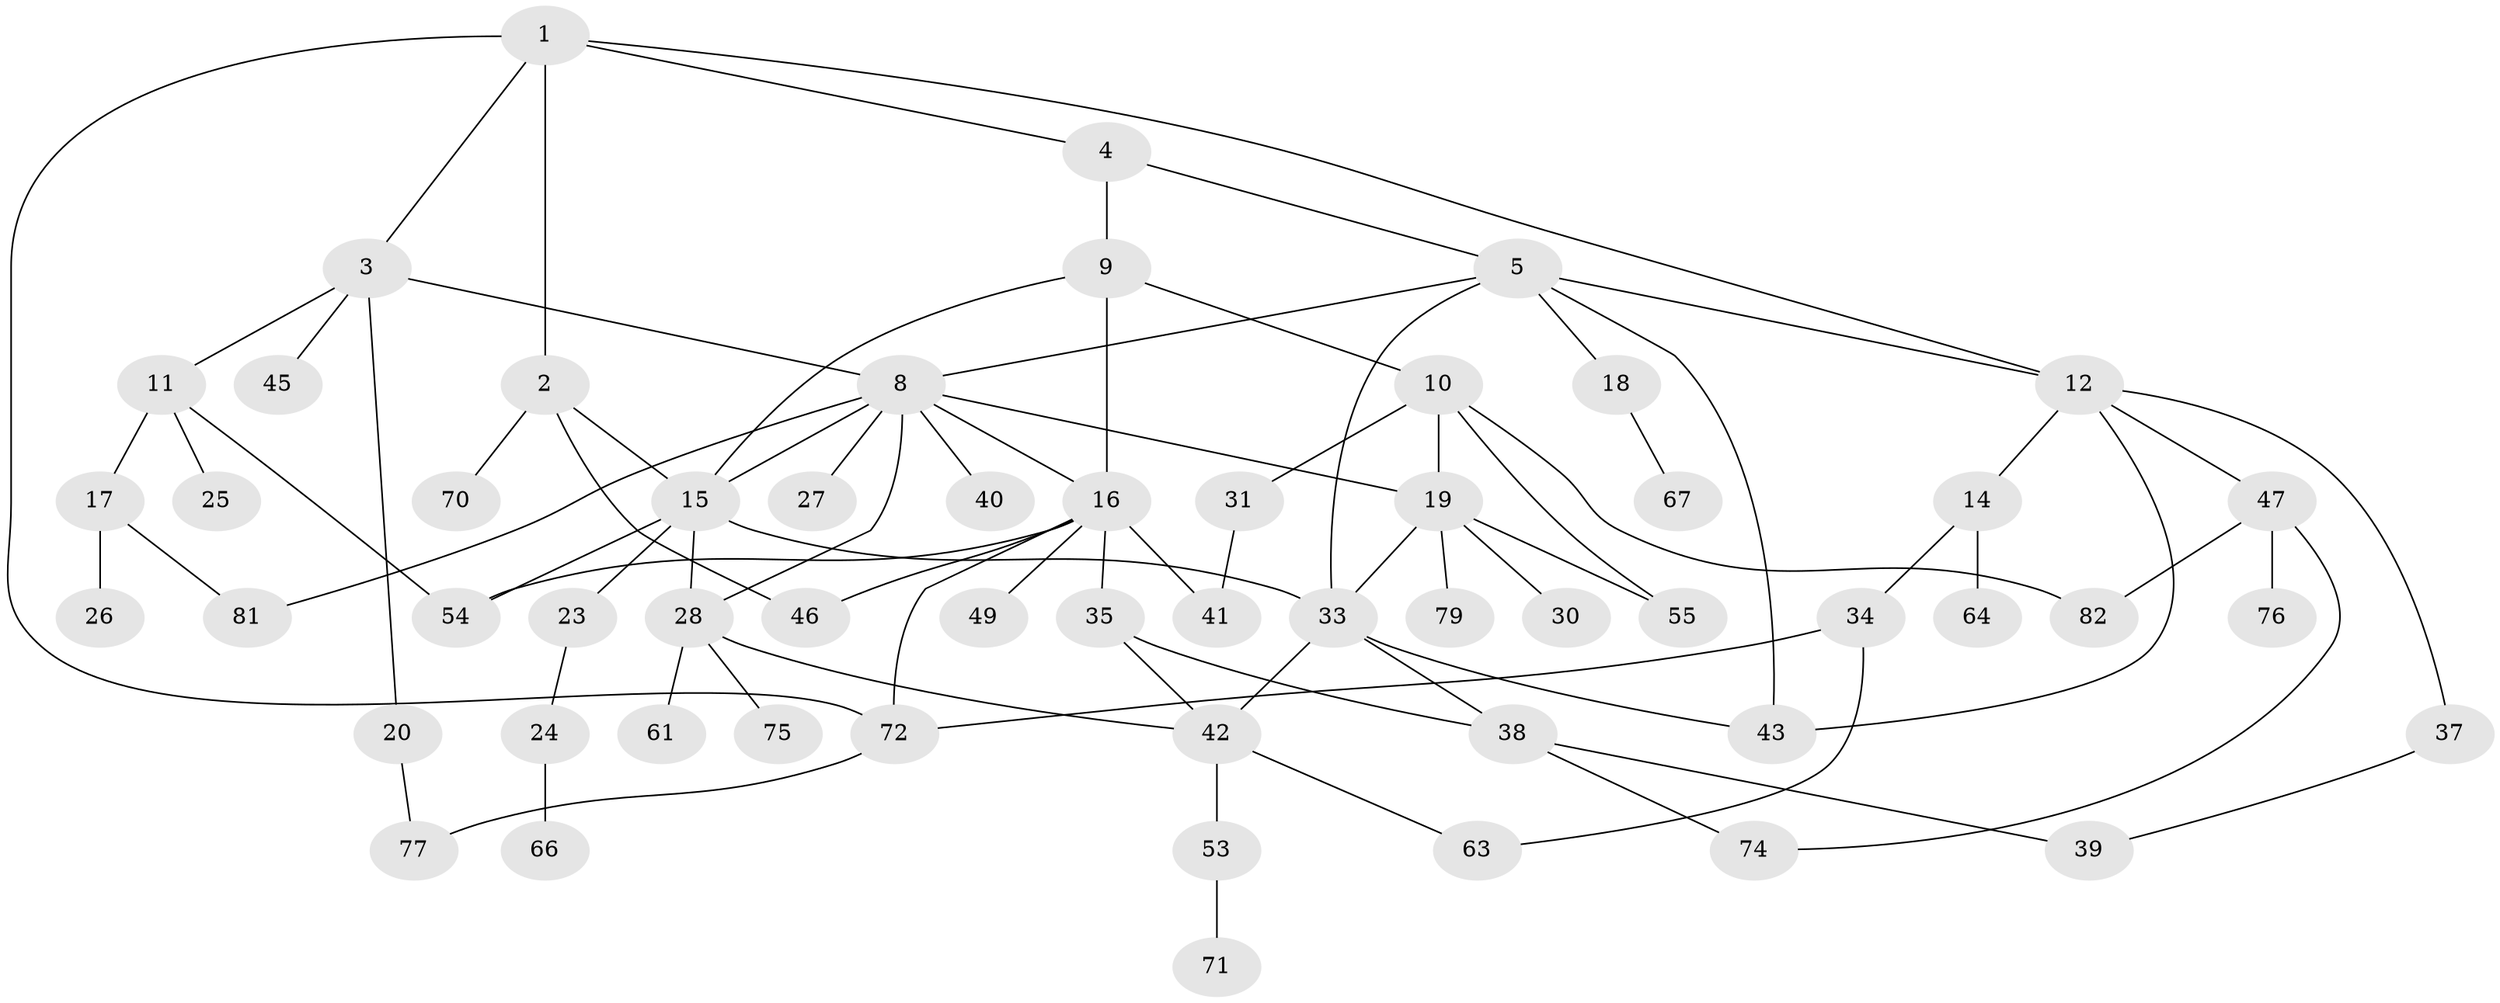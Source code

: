 // original degree distribution, {6: 0.03571428571428571, 4: 0.10714285714285714, 3: 0.2261904761904762, 7: 0.011904761904761904, 1: 0.27380952380952384, 5: 0.05952380952380952, 2: 0.27380952380952384, 8: 0.011904761904761904}
// Generated by graph-tools (version 1.1) at 2025/41/03/06/25 10:41:27]
// undirected, 57 vertices, 83 edges
graph export_dot {
graph [start="1"]
  node [color=gray90,style=filled];
  1 [super="+59"];
  2 [super="+21"];
  3 [super="+6"];
  4;
  5 [super="+7"];
  8 [super="+22"];
  9;
  10 [super="+13"];
  11 [super="+48"];
  12 [super="+32"];
  14 [super="+58"];
  15 [super="+78"];
  16 [super="+68"];
  17 [super="+51"];
  18;
  19 [super="+36"];
  20;
  23 [super="+29"];
  24;
  25;
  26;
  27;
  28 [super="+69"];
  30;
  31;
  33 [super="+56"];
  34;
  35;
  37;
  38 [super="+62"];
  39 [super="+84"];
  40;
  41 [super="+57"];
  42 [super="+44"];
  43 [super="+50"];
  45;
  46 [super="+60"];
  47 [super="+52"];
  49;
  53 [super="+65"];
  54;
  55 [super="+73"];
  61;
  63;
  64;
  66;
  67 [super="+80"];
  70;
  71;
  72;
  74;
  75;
  76;
  77;
  79;
  81 [super="+83"];
  82;
  1 -- 2;
  1 -- 3;
  1 -- 4;
  1 -- 72;
  1 -- 12;
  2 -- 15;
  2 -- 70;
  2 -- 46;
  3 -- 11;
  3 -- 8;
  3 -- 20;
  3 -- 45;
  4 -- 5;
  4 -- 9;
  5 -- 12;
  5 -- 18;
  5 -- 43;
  5 -- 8;
  5 -- 33;
  8 -- 15;
  8 -- 27;
  8 -- 16;
  8 -- 81;
  8 -- 19;
  8 -- 40;
  8 -- 28;
  9 -- 10;
  9 -- 16;
  9 -- 15;
  10 -- 19;
  10 -- 55;
  10 -- 82;
  10 -- 31;
  11 -- 17;
  11 -- 25;
  11 -- 54;
  12 -- 14;
  12 -- 37;
  12 -- 47;
  12 -- 43;
  14 -- 34;
  14 -- 64;
  15 -- 23;
  15 -- 28;
  15 -- 33;
  15 -- 54;
  16 -- 35;
  16 -- 46;
  16 -- 49;
  16 -- 72;
  16 -- 54;
  16 -- 41;
  17 -- 26;
  17 -- 81;
  18 -- 67;
  19 -- 30;
  19 -- 33;
  19 -- 55;
  19 -- 79;
  20 -- 77;
  23 -- 24;
  24 -- 66;
  28 -- 61;
  28 -- 42;
  28 -- 75;
  31 -- 41;
  33 -- 38;
  33 -- 42;
  33 -- 43;
  34 -- 63;
  34 -- 72;
  35 -- 42;
  35 -- 38;
  37 -- 39;
  38 -- 39;
  38 -- 74;
  42 -- 53;
  42 -- 63;
  47 -- 82;
  47 -- 74;
  47 -- 76;
  53 -- 71;
  72 -- 77;
}
